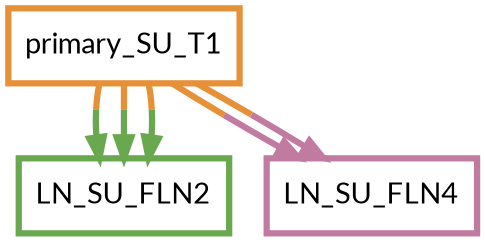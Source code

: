 digraph  {
dpi=600;size=3.5;
LN_SU_FLN2 [color="#6aa84fff", fillcolor=white, fontname=Lato, penwidth="3.0", shape=box];
LN_SU_FLN4 [color="#c27ba0ff", fillcolor=white, fontname=Lato, penwidth="3.0", shape=box];
primary_SU_T1 [color="#e69138ff", fillcolor=white, fontname=Lato, penwidth="3.0", shape=box];
primary_SU_T1 -> LN_SU_FLN2  [color="#e69138ff;0.5:#6aa84fff", key=0, penwidth=3];
primary_SU_T1 -> LN_SU_FLN2  [color="#e69138ff;0.5:#6aa84fff", key=1, penwidth=3];
primary_SU_T1 -> LN_SU_FLN2  [color="#e69138ff;0.5:#6aa84fff", key=2, penwidth=3];
primary_SU_T1 -> LN_SU_FLN4  [color="#e69138ff;0.5:#c27ba0ff", key=0, penwidth=3];
primary_SU_T1 -> LN_SU_FLN4  [color="#e69138ff;0.5:#c27ba0ff", key=1, penwidth=3];
}
